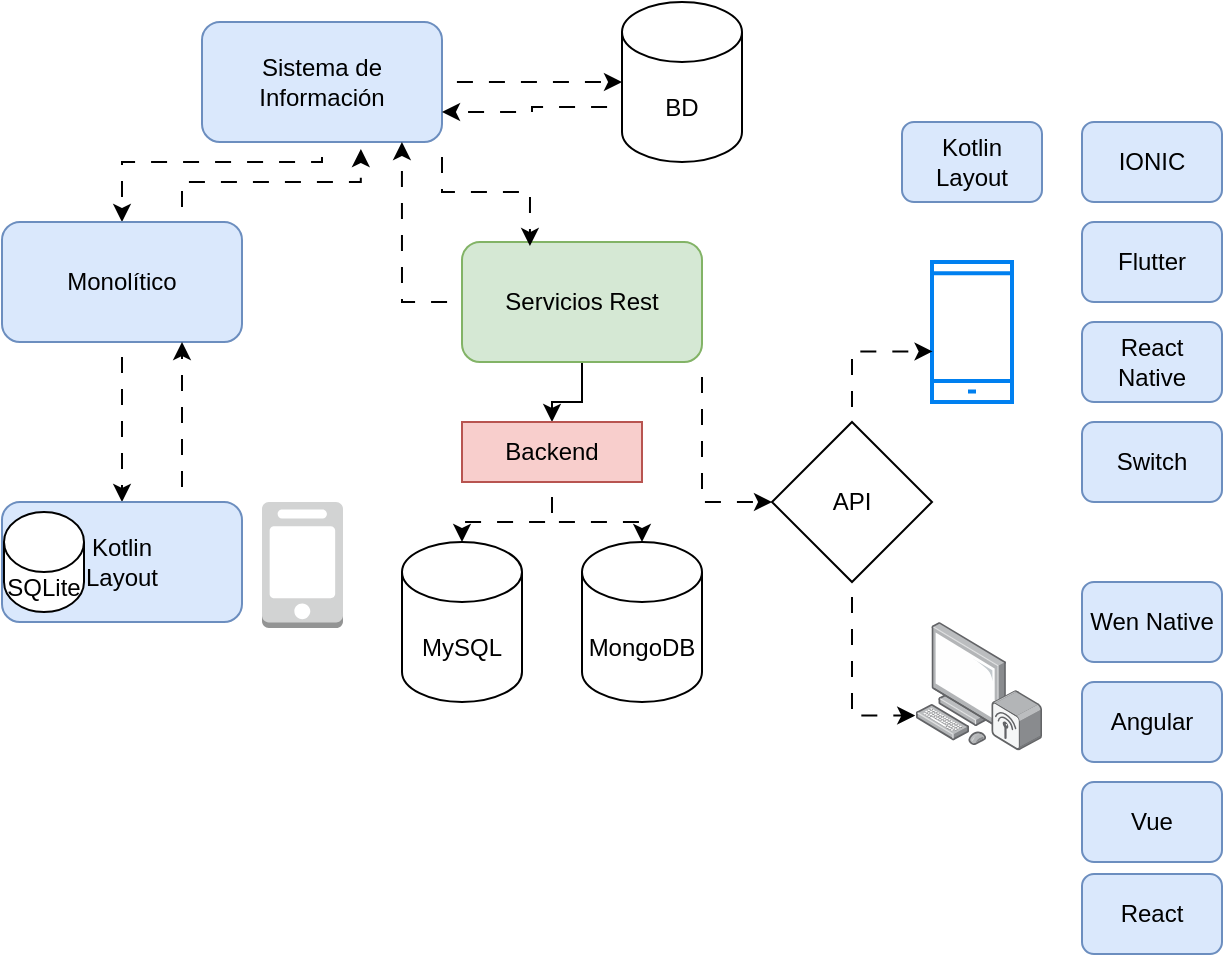 <mxfile version="24.7.5">
  <diagram name="Página-1" id="h_FodJVWSmw83xyll86N">
    <mxGraphModel dx="750" dy="512" grid="1" gridSize="10" guides="1" tooltips="1" connect="1" arrows="1" fold="1" page="1" pageScale="1" pageWidth="827" pageHeight="1169" math="0" shadow="0">
      <root>
        <mxCell id="0" />
        <mxCell id="1" parent="0" />
        <mxCell id="wyPlaoNFKpnywbPhth9S-4" value="" style="edgeStyle=orthogonalEdgeStyle;rounded=0;orthogonalLoop=1;jettySize=auto;html=1;entryX=0;entryY=0.5;entryDx=0;entryDy=0;entryPerimeter=0;flowAnimation=1;" edge="1" parent="1" source="wyPlaoNFKpnywbPhth9S-1" target="wyPlaoNFKpnywbPhth9S-5">
          <mxGeometry relative="1" as="geometry">
            <mxPoint x="500" y="110" as="targetPoint" />
          </mxGeometry>
        </mxCell>
        <mxCell id="wyPlaoNFKpnywbPhth9S-7" value="" style="edgeStyle=orthogonalEdgeStyle;rounded=0;orthogonalLoop=1;jettySize=auto;html=1;flowAnimation=1;" edge="1" parent="1" source="wyPlaoNFKpnywbPhth9S-1" target="wyPlaoNFKpnywbPhth9S-6">
          <mxGeometry relative="1" as="geometry">
            <Array as="points">
              <mxPoint x="360" y="150" />
              <mxPoint x="260" y="150" />
            </Array>
          </mxGeometry>
        </mxCell>
        <mxCell id="wyPlaoNFKpnywbPhth9S-1" value="Sistema de Información" style="rounded=1;whiteSpace=wrap;html=1;fillColor=#dae8fc;strokeColor=#6c8ebf;" vertex="1" parent="1">
          <mxGeometry x="300" y="80" width="120" height="60" as="geometry" />
        </mxCell>
        <mxCell id="wyPlaoNFKpnywbPhth9S-5" value="BD" style="shape=cylinder3;whiteSpace=wrap;html=1;boundedLbl=1;backgroundOutline=1;size=15;" vertex="1" parent="1">
          <mxGeometry x="510" y="70" width="60" height="80" as="geometry" />
        </mxCell>
        <mxCell id="wyPlaoNFKpnywbPhth9S-9" value="" style="edgeStyle=orthogonalEdgeStyle;rounded=0;orthogonalLoop=1;jettySize=auto;html=1;flowAnimation=1;" edge="1" parent="1" source="wyPlaoNFKpnywbPhth9S-6" target="wyPlaoNFKpnywbPhth9S-8">
          <mxGeometry relative="1" as="geometry" />
        </mxCell>
        <mxCell id="wyPlaoNFKpnywbPhth9S-6" value="Monolítico" style="rounded=1;whiteSpace=wrap;html=1;fillColor=#dae8fc;strokeColor=#6c8ebf;" vertex="1" parent="1">
          <mxGeometry x="200" y="180" width="120" height="60" as="geometry" />
        </mxCell>
        <mxCell id="wyPlaoNFKpnywbPhth9S-10" style="edgeStyle=orthogonalEdgeStyle;rounded=0;orthogonalLoop=1;jettySize=auto;html=1;exitX=0.75;exitY=0;exitDx=0;exitDy=0;entryX=0.75;entryY=1;entryDx=0;entryDy=0;flowAnimation=1;" edge="1" parent="1" source="wyPlaoNFKpnywbPhth9S-8" target="wyPlaoNFKpnywbPhth9S-6">
          <mxGeometry relative="1" as="geometry" />
        </mxCell>
        <mxCell id="wyPlaoNFKpnywbPhth9S-8" value="Kotlin&lt;div&gt;Layout&lt;/div&gt;" style="rounded=1;whiteSpace=wrap;html=1;fillColor=#dae8fc;strokeColor=#6c8ebf;align=center;" vertex="1" parent="1">
          <mxGeometry x="200" y="320" width="120" height="60" as="geometry" />
        </mxCell>
        <mxCell id="wyPlaoNFKpnywbPhth9S-11" style="edgeStyle=orthogonalEdgeStyle;rounded=0;orthogonalLoop=1;jettySize=auto;html=1;exitX=0.75;exitY=0;exitDx=0;exitDy=0;entryX=0.662;entryY=1.059;entryDx=0;entryDy=0;entryPerimeter=0;flowAnimation=1;" edge="1" parent="1" source="wyPlaoNFKpnywbPhth9S-6" target="wyPlaoNFKpnywbPhth9S-1">
          <mxGeometry relative="1" as="geometry" />
        </mxCell>
        <mxCell id="wyPlaoNFKpnywbPhth9S-12" style="edgeStyle=orthogonalEdgeStyle;rounded=0;orthogonalLoop=1;jettySize=auto;html=1;exitX=0;exitY=0;exitDx=0;exitDy=52.5;exitPerimeter=0;entryX=1;entryY=0.75;entryDx=0;entryDy=0;flowAnimation=1;" edge="1" parent="1" source="wyPlaoNFKpnywbPhth9S-5" target="wyPlaoNFKpnywbPhth9S-1">
          <mxGeometry relative="1" as="geometry" />
        </mxCell>
        <mxCell id="wyPlaoNFKpnywbPhth9S-13" value="" style="outlineConnect=0;dashed=0;verticalLabelPosition=bottom;verticalAlign=top;align=center;html=1;shape=mxgraph.aws3.mobile_client;fillColor=#D2D3D3;gradientColor=none;" vertex="1" parent="1">
          <mxGeometry x="330" y="320" width="40.5" height="63" as="geometry" />
        </mxCell>
        <mxCell id="wyPlaoNFKpnywbPhth9S-14" value="SQLite" style="shape=cylinder3;whiteSpace=wrap;html=1;boundedLbl=1;backgroundOutline=1;size=15;" vertex="1" parent="1">
          <mxGeometry x="201" y="325" width="40" height="50" as="geometry" />
        </mxCell>
        <mxCell id="wyPlaoNFKpnywbPhth9S-20" style="edgeStyle=orthogonalEdgeStyle;rounded=0;orthogonalLoop=1;jettySize=auto;html=1;" edge="1" parent="1" source="wyPlaoNFKpnywbPhth9S-15" target="wyPlaoNFKpnywbPhth9S-21">
          <mxGeometry relative="1" as="geometry">
            <mxPoint x="460" y="320.0" as="targetPoint" />
          </mxGeometry>
        </mxCell>
        <mxCell id="wyPlaoNFKpnywbPhth9S-37" style="edgeStyle=orthogonalEdgeStyle;rounded=0;orthogonalLoop=1;jettySize=auto;html=1;exitX=1;exitY=1;exitDx=0;exitDy=0;entryX=0;entryY=0.5;entryDx=0;entryDy=0;flowAnimation=1;" edge="1" parent="1" source="wyPlaoNFKpnywbPhth9S-15" target="wyPlaoNFKpnywbPhth9S-36">
          <mxGeometry relative="1" as="geometry" />
        </mxCell>
        <mxCell id="wyPlaoNFKpnywbPhth9S-15" value="Servicios Rest" style="whiteSpace=wrap;html=1;fillColor=#d5e8d4;strokeColor=#82b366;rounded=1;" vertex="1" parent="1">
          <mxGeometry x="430" y="190" width="120" height="60" as="geometry" />
        </mxCell>
        <mxCell id="wyPlaoNFKpnywbPhth9S-17" style="edgeStyle=orthogonalEdgeStyle;rounded=0;orthogonalLoop=1;jettySize=auto;html=1;exitX=1;exitY=1;exitDx=0;exitDy=0;entryX=0.283;entryY=0.034;entryDx=0;entryDy=0;entryPerimeter=0;flowAnimation=1;" edge="1" parent="1" source="wyPlaoNFKpnywbPhth9S-1" target="wyPlaoNFKpnywbPhth9S-15">
          <mxGeometry relative="1" as="geometry" />
        </mxCell>
        <mxCell id="wyPlaoNFKpnywbPhth9S-18" style="edgeStyle=orthogonalEdgeStyle;rounded=0;orthogonalLoop=1;jettySize=auto;html=1;entryX=0.833;entryY=1;entryDx=0;entryDy=0;entryPerimeter=0;flowAnimation=1;" edge="1" parent="1" source="wyPlaoNFKpnywbPhth9S-15" target="wyPlaoNFKpnywbPhth9S-1">
          <mxGeometry relative="1" as="geometry" />
        </mxCell>
        <mxCell id="wyPlaoNFKpnywbPhth9S-19" value="MySQL" style="shape=cylinder3;whiteSpace=wrap;html=1;boundedLbl=1;backgroundOutline=1;size=15;" vertex="1" parent="1">
          <mxGeometry x="400" y="340" width="60" height="80" as="geometry" />
        </mxCell>
        <mxCell id="wyPlaoNFKpnywbPhth9S-22" style="edgeStyle=orthogonalEdgeStyle;rounded=0;orthogonalLoop=1;jettySize=auto;html=1;flowAnimation=1;" edge="1" parent="1" source="wyPlaoNFKpnywbPhth9S-21" target="wyPlaoNFKpnywbPhth9S-19">
          <mxGeometry relative="1" as="geometry" />
        </mxCell>
        <mxCell id="wyPlaoNFKpnywbPhth9S-24" style="edgeStyle=orthogonalEdgeStyle;rounded=0;orthogonalLoop=1;jettySize=auto;html=1;flowAnimation=1;" edge="1" parent="1" source="wyPlaoNFKpnywbPhth9S-21" target="wyPlaoNFKpnywbPhth9S-23">
          <mxGeometry relative="1" as="geometry" />
        </mxCell>
        <mxCell id="wyPlaoNFKpnywbPhth9S-21" value="Backend" style="rounded=0;whiteSpace=wrap;html=1;fillColor=#f8cecc;strokeColor=#b85450;" vertex="1" parent="1">
          <mxGeometry x="430" y="280" width="90" height="30" as="geometry" />
        </mxCell>
        <mxCell id="wyPlaoNFKpnywbPhth9S-23" value="MongoDB" style="shape=cylinder3;whiteSpace=wrap;html=1;boundedLbl=1;backgroundOutline=1;size=15;" vertex="1" parent="1">
          <mxGeometry x="490" y="340" width="60" height="80" as="geometry" />
        </mxCell>
        <mxCell id="wyPlaoNFKpnywbPhth9S-25" value="" style="html=1;verticalLabelPosition=bottom;align=center;labelBackgroundColor=#ffffff;verticalAlign=top;strokeWidth=2;strokeColor=#0080F0;shadow=0;dashed=0;shape=mxgraph.ios7.icons.smartphone;" vertex="1" parent="1">
          <mxGeometry x="665" y="200" width="40" height="70" as="geometry" />
        </mxCell>
        <mxCell id="wyPlaoNFKpnywbPhth9S-26" value="Kotlin&lt;div&gt;Layout&lt;/div&gt;" style="rounded=1;whiteSpace=wrap;html=1;fillColor=#dae8fc;strokeColor=#6c8ebf;align=center;" vertex="1" parent="1">
          <mxGeometry x="650" y="130" width="70" height="40" as="geometry" />
        </mxCell>
        <mxCell id="wyPlaoNFKpnywbPhth9S-27" value="IONIC" style="rounded=1;whiteSpace=wrap;html=1;fillColor=#dae8fc;strokeColor=#6c8ebf;align=center;" vertex="1" parent="1">
          <mxGeometry x="740" y="130" width="70" height="40" as="geometry" />
        </mxCell>
        <mxCell id="wyPlaoNFKpnywbPhth9S-28" value="Flutter" style="rounded=1;whiteSpace=wrap;html=1;fillColor=#dae8fc;strokeColor=#6c8ebf;align=center;" vertex="1" parent="1">
          <mxGeometry x="740" y="180" width="70" height="40" as="geometry" />
        </mxCell>
        <mxCell id="wyPlaoNFKpnywbPhth9S-29" value="React Native" style="rounded=1;whiteSpace=wrap;html=1;fillColor=#dae8fc;strokeColor=#6c8ebf;align=center;" vertex="1" parent="1">
          <mxGeometry x="740" y="230" width="70" height="40" as="geometry" />
        </mxCell>
        <mxCell id="wyPlaoNFKpnywbPhth9S-30" value="Switch" style="rounded=1;whiteSpace=wrap;html=1;fillColor=#dae8fc;strokeColor=#6c8ebf;align=center;" vertex="1" parent="1">
          <mxGeometry x="740" y="280" width="70" height="40" as="geometry" />
        </mxCell>
        <mxCell id="wyPlaoNFKpnywbPhth9S-31" value="" style="image;points=[];aspect=fixed;html=1;align=center;shadow=0;dashed=0;image=img/lib/allied_telesis/computer_and_terminals/Personal_Computer_Wireless.svg;" vertex="1" parent="1">
          <mxGeometry x="657" y="380" width="63" height="64.2" as="geometry" />
        </mxCell>
        <mxCell id="wyPlaoNFKpnywbPhth9S-32" value="Wen Native" style="rounded=1;whiteSpace=wrap;html=1;fillColor=#dae8fc;strokeColor=#6c8ebf;align=center;" vertex="1" parent="1">
          <mxGeometry x="740" y="360" width="70" height="40" as="geometry" />
        </mxCell>
        <mxCell id="wyPlaoNFKpnywbPhth9S-33" value="Angular" style="rounded=1;whiteSpace=wrap;html=1;fillColor=#dae8fc;strokeColor=#6c8ebf;align=center;" vertex="1" parent="1">
          <mxGeometry x="740" y="410" width="70" height="40" as="geometry" />
        </mxCell>
        <mxCell id="wyPlaoNFKpnywbPhth9S-34" value="React" style="rounded=1;whiteSpace=wrap;html=1;fillColor=#dae8fc;strokeColor=#6c8ebf;align=center;" vertex="1" parent="1">
          <mxGeometry x="740" y="506" width="70" height="40" as="geometry" />
        </mxCell>
        <mxCell id="wyPlaoNFKpnywbPhth9S-35" value="Vue" style="rounded=1;whiteSpace=wrap;html=1;fillColor=#dae8fc;strokeColor=#6c8ebf;align=center;" vertex="1" parent="1">
          <mxGeometry x="740" y="460" width="70" height="40" as="geometry" />
        </mxCell>
        <mxCell id="wyPlaoNFKpnywbPhth9S-36" value="API" style="rhombus;whiteSpace=wrap;html=1;" vertex="1" parent="1">
          <mxGeometry x="585" y="280" width="80" height="80" as="geometry" />
        </mxCell>
        <mxCell id="wyPlaoNFKpnywbPhth9S-38" style="edgeStyle=orthogonalEdgeStyle;rounded=0;orthogonalLoop=1;jettySize=auto;html=1;entryX=0.007;entryY=0.639;entryDx=0;entryDy=0;entryPerimeter=0;flowAnimation=1;" edge="1" parent="1" source="wyPlaoNFKpnywbPhth9S-36" target="wyPlaoNFKpnywbPhth9S-25">
          <mxGeometry relative="1" as="geometry" />
        </mxCell>
        <mxCell id="wyPlaoNFKpnywbPhth9S-39" style="edgeStyle=orthogonalEdgeStyle;rounded=0;orthogonalLoop=1;jettySize=auto;html=1;entryX=-0.006;entryY=0.729;entryDx=0;entryDy=0;entryPerimeter=0;flowAnimation=1;" edge="1" parent="1" source="wyPlaoNFKpnywbPhth9S-36" target="wyPlaoNFKpnywbPhth9S-31">
          <mxGeometry relative="1" as="geometry" />
        </mxCell>
      </root>
    </mxGraphModel>
  </diagram>
</mxfile>

